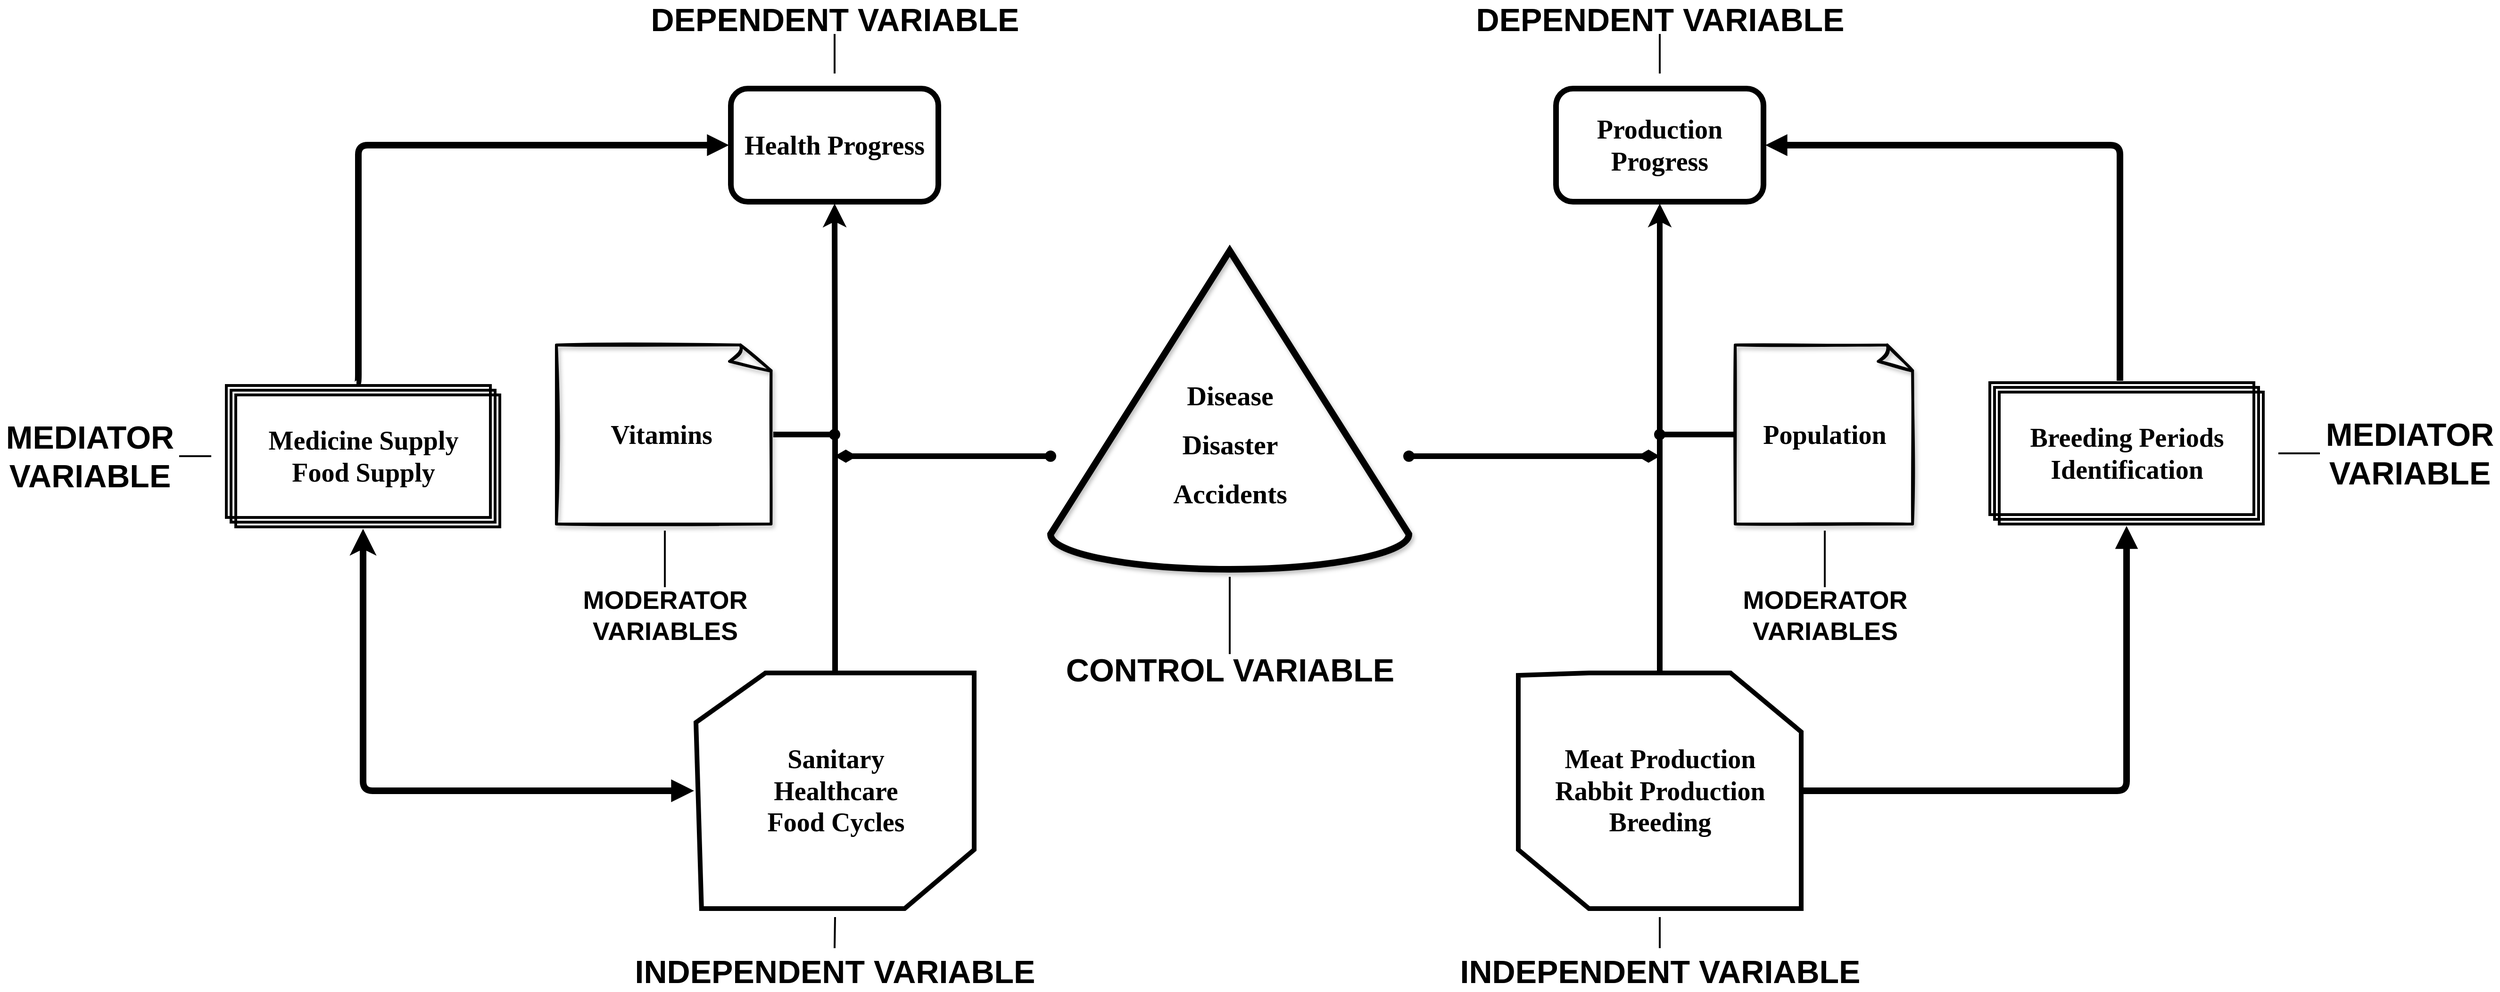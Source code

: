 <mxfile version="18.1.3" type="github">
  <diagram id="5zACA7rvERgF-gTNpysh" name="Page-1">
    <mxGraphModel dx="3816" dy="1540" grid="1" gridSize="10" guides="1" tooltips="1" connect="1" arrows="1" fold="1" page="1" pageScale="1" pageWidth="850" pageHeight="1100" math="0" shadow="0">
      <root>
        <mxCell id="0" />
        <mxCell id="1" parent="0" />
        <mxCell id="t7S9JoXh1MYTAIhFtJRv-27" style="edgeStyle=orthogonalEdgeStyle;rounded=0;orthogonalLoop=1;jettySize=auto;html=1;entryX=0.5;entryY=1;entryDx=0;entryDy=0;fontFamily=Verdana;fontSize=22;fontColor=#000000;strokeWidth=6;startArrow=none;startFill=0;" parent="1" source="t7S9JoXh1MYTAIhFtJRv-15" target="t7S9JoXh1MYTAIhFtJRv-12" edge="1">
          <mxGeometry relative="1" as="geometry" />
        </mxCell>
        <mxCell id="t7S9JoXh1MYTAIhFtJRv-24" style="edgeStyle=orthogonalEdgeStyle;rounded=0;orthogonalLoop=1;jettySize=auto;html=1;fontFamily=Verdana;fontSize=22;fontColor=#000000;strokeWidth=6;" parent="1" source="t7S9JoXh1MYTAIhFtJRv-14" target="t7S9JoXh1MYTAIhFtJRv-10" edge="1">
          <mxGeometry relative="1" as="geometry" />
        </mxCell>
        <mxCell id="t7S9JoXh1MYTAIhFtJRv-10" value="Health Progress" style="rounded=1;fillColor=none;fontFamily=Lucida Console;textDirection=ltr;labelBorderColor=none;strokeWidth=6;perimeterSpacing=2;fontStyle=1;fontColor=#000000;horizontal=1;whiteSpace=wrap;html=1;spacingLeft=0;fontSize=28;" parent="1" vertex="1">
          <mxGeometry x="315" y="108" width="220" height="120" as="geometry" />
        </mxCell>
        <mxCell id="t7S9JoXh1MYTAIhFtJRv-12" value="Production Progress" style="rounded=1;fillColor=none;fontFamily=Lucida Console;textDirection=ltr;labelBorderColor=none;strokeWidth=6;perimeterSpacing=2;fontStyle=1;fontColor=#000000;horizontal=1;whiteSpace=wrap;html=1;spacingLeft=0;fontSize=28;" parent="1" vertex="1">
          <mxGeometry x="1190" y="108" width="220" height="120" as="geometry" />
        </mxCell>
        <mxCell id="t7S9JoXh1MYTAIhFtJRv-13" value="&lt;p style=&quot;line-height: 0.8; font-size: 29px;&quot;&gt;&lt;br style=&quot;font-size: 29px;&quot;&gt;&lt;/p&gt;&lt;p style=&quot;line-height: 0.8; font-size: 29px;&quot;&gt;Disease&lt;/p&gt;&lt;p style=&quot;line-height: 0.8; font-size: 29px;&quot;&gt;Disaster&lt;/p&gt;&lt;p style=&quot;line-height: 0.8; font-size: 29px;&quot;&gt;Accidents&lt;/p&gt;" style="verticalLabelPosition=middle;verticalAlign=middle;html=1;shape=mxgraph.basic.cone2;dx=0.5;dy=0.89;shadow=1;labelBorderColor=none;fontFamily=Verdana;fontSize=29;strokeWidth=7;fillColor=none;labelPosition=center;align=center;strokeColor=#000000;sketch=0;spacingTop=21;fontStyle=1" parent="1" vertex="1">
          <mxGeometry x="654" y="280" width="380" height="338" as="geometry" />
        </mxCell>
        <mxCell id="t7S9JoXh1MYTAIhFtJRv-28" style="edgeStyle=orthogonalEdgeStyle;rounded=1;orthogonalLoop=1;jettySize=auto;html=1;fontFamily=Verdana;fontSize=22;fontColor=#000000;startArrow=block;startFill=1;strokeWidth=7;" parent="1" source="t7S9JoXh1MYTAIhFtJRv-14" target="t7S9JoXh1MYTAIhFtJRv-18" edge="1">
          <mxGeometry relative="1" as="geometry" />
        </mxCell>
        <mxCell id="t7S9JoXh1MYTAIhFtJRv-14" value="Sanitary&lt;br style=&quot;font-size: 28px;&quot;&gt;Healthcare&lt;br style=&quot;font-size: 28px;&quot;&gt;Food Cycles" style="verticalLabelPosition=middle;verticalAlign=middle;html=1;shape=mxgraph.basic.polygon;polyCoords=[[0.25,0],[0.75,0],[1,0],[1,0.75],[0.75,1],[0.25,1],[0.02,1],[0,0.21]];polyline=0;shadow=0;labelBorderColor=none;sketch=0;fontFamily=Verdana;fontSize=28;strokeWidth=5;fillColor=none;gradientDirection=north;perimeterSpacing=2;labelPosition=center;align=center;strokeColor=#000000;fontStyle=1" parent="1" vertex="1">
          <mxGeometry x="278" y="728" width="295" height="250" as="geometry" />
        </mxCell>
        <mxCell id="t7S9JoXh1MYTAIhFtJRv-32" style="edgeStyle=orthogonalEdgeStyle;rounded=1;jumpStyle=none;orthogonalLoop=1;jettySize=auto;html=1;fontFamily=Verdana;fontSize=22;fontColor=#000000;startArrow=none;startFill=0;endArrow=block;endFill=1;strokeWidth=7;" parent="1" source="t7S9JoXh1MYTAIhFtJRv-15" target="t7S9JoXh1MYTAIhFtJRv-20" edge="1">
          <mxGeometry relative="1" as="geometry" />
        </mxCell>
        <mxCell id="t7S9JoXh1MYTAIhFtJRv-15" value="Meat Production&lt;br style=&quot;font-size: 28px;&quot;&gt;Rabbit Production&lt;br style=&quot;font-size: 28px;&quot;&gt;Breeding" style="verticalLabelPosition=middle;verticalAlign=middle;html=1;shape=mxgraph.basic.polygon;polyCoords=[[0.25,0],[0.75,0],[1,0.25],[1,1],[0.75,1],[0.25,1],[0,0.75],[0,0.01]];polyline=0;shadow=0;labelBorderColor=none;sketch=0;fontFamily=Verdana;fontSize=28;strokeWidth=5;fillColor=none;gradientDirection=north;perimeterSpacing=2;labelPosition=center;align=center;strokeColor=#000000;fontStyle=1" parent="1" vertex="1">
          <mxGeometry x="1150" y="728" width="300" height="250" as="geometry" />
        </mxCell>
        <mxCell id="CrJ710fClTEGVoiu3OIX-33" style="edgeStyle=orthogonalEdgeStyle;rounded=1;jumpStyle=line;orthogonalLoop=1;jettySize=auto;html=1;exitX=0;exitY=0;exitDx=140;exitDy=0;exitPerimeter=0;entryX=0;entryY=0.5;entryDx=0;entryDy=0;fontSize=28;startArrow=none;startFill=0;endArrow=block;endFill=1;endSize=5;sourcePerimeterSpacing=2;targetPerimeterSpacing=8;strokeColor=default;strokeWidth=7;" edge="1" parent="1" source="t7S9JoXh1MYTAIhFtJRv-18" target="t7S9JoXh1MYTAIhFtJRv-10">
          <mxGeometry relative="1" as="geometry">
            <Array as="points">
              <mxPoint x="-80" y="421" />
              <mxPoint x="-80" y="168" />
            </Array>
          </mxGeometry>
        </mxCell>
        <mxCell id="t7S9JoXh1MYTAIhFtJRv-18" value="&lt;font face=&quot;Verdana&quot; style=&quot;font-size: 28px;&quot;&gt;Medicine Supply&lt;br style=&quot;font-size: 28px;&quot;&gt;Food Supply&lt;br style=&quot;font-size: 28px;&quot;&gt;&lt;/font&gt;" style="verticalLabelPosition=middle;verticalAlign=middle;html=1;shape=mxgraph.basic.layered_rect;dx=10;outlineConnect=0;labelBorderColor=none;fontFamily=Lucida Console;fontSize=28;strokeWidth=3;fillColor=none;strokeColor=#000000;labelPosition=center;align=center;textDirection=ltr;fontStyle=1;perimeterSpacing=2;shadow=0;" parent="1" vertex="1">
          <mxGeometry x="-220" y="423" width="290" height="150" as="geometry" />
        </mxCell>
        <mxCell id="CrJ710fClTEGVoiu3OIX-32" style="edgeStyle=orthogonalEdgeStyle;rounded=1;jumpStyle=line;orthogonalLoop=1;jettySize=auto;html=1;exitX=0;exitY=0;exitDx=140;exitDy=0;exitPerimeter=0;entryX=1;entryY=0.5;entryDx=0;entryDy=0;fontSize=28;startArrow=none;startFill=0;endArrow=block;endFill=1;endSize=5;sourcePerimeterSpacing=2;targetPerimeterSpacing=8;strokeColor=default;strokeWidth=7;" edge="1" parent="1" source="t7S9JoXh1MYTAIhFtJRv-20" target="t7S9JoXh1MYTAIhFtJRv-12">
          <mxGeometry relative="1" as="geometry">
            <Array as="points">
              <mxPoint x="1788" y="168" />
            </Array>
          </mxGeometry>
        </mxCell>
        <mxCell id="t7S9JoXh1MYTAIhFtJRv-20" value="&lt;font face=&quot;Verdana&quot; style=&quot;font-size: 28px;&quot;&gt;Breeding Periods&lt;br style=&quot;font-size: 28px;&quot;&gt;Identification&lt;/font&gt;" style="verticalLabelPosition=middle;verticalAlign=middle;html=1;shape=mxgraph.basic.layered_rect;dx=10;outlineConnect=0;labelBorderColor=none;fontFamily=Lucida Console;fontSize=28;strokeWidth=3;fillColor=none;strokeColor=#000000;labelPosition=center;align=center;textDirection=ltr;fontStyle=1;perimeterSpacing=2;shadow=0;" parent="1" vertex="1">
          <mxGeometry x="1650" y="420" width="290" height="150" as="geometry" />
        </mxCell>
        <mxCell id="k6L96q4ZSMTeBTEij7J7-2" style="edgeStyle=orthogonalEdgeStyle;rounded=0;orthogonalLoop=1;jettySize=auto;html=1;endArrow=oval;endFill=1;strokeWidth=6;" parent="1" source="t7S9JoXh1MYTAIhFtJRv-21" edge="1">
          <mxGeometry relative="1" as="geometry">
            <mxPoint x="1300" y="475" as="targetPoint" />
          </mxGeometry>
        </mxCell>
        <mxCell id="t7S9JoXh1MYTAIhFtJRv-21" value="Population" style="whiteSpace=wrap;html=1;shape=mxgraph.basic.document;shadow=1;labelBorderColor=none;sketch=1;fontFamily=Verdana;fontSize=28;fontColor=#000000;strokeWidth=3;fillColor=none;gradientColor=#ffffff;fontStyle=1" parent="1" vertex="1">
          <mxGeometry x="1380" y="380" width="190" height="190" as="geometry" />
        </mxCell>
        <mxCell id="k6L96q4ZSMTeBTEij7J7-3" style="edgeStyle=orthogonalEdgeStyle;rounded=0;orthogonalLoop=1;jettySize=auto;html=1;endArrow=oval;endFill=1;strokeWidth=6;" parent="1" source="t7S9JoXh1MYTAIhFtJRv-22" edge="1">
          <mxGeometry relative="1" as="geometry">
            <mxPoint x="425" y="475" as="targetPoint" />
            <mxPoint x="300" y="475" as="sourcePoint" />
          </mxGeometry>
        </mxCell>
        <mxCell id="t7S9JoXh1MYTAIhFtJRv-22" value="Vitamins&amp;nbsp;" style="whiteSpace=wrap;html=1;shape=mxgraph.basic.document;shadow=1;labelBorderColor=none;sketch=1;fontFamily=Verdana;fontSize=28;fontColor=#000000;strokeWidth=3;fillColor=none;gradientColor=#ffffff;fontStyle=1" parent="1" vertex="1">
          <mxGeometry x="130" y="380" width="230" height="190" as="geometry" />
        </mxCell>
        <mxCell id="t7S9JoXh1MYTAIhFtJRv-26" style="edgeStyle=orthogonalEdgeStyle;rounded=0;orthogonalLoop=1;jettySize=auto;html=1;fontFamily=Verdana;fontSize=22;fontColor=#000000;startArrow=oval;startFill=1;endArrow=diamondThin;endFill=1;strokeWidth=6;" parent="1" source="t7S9JoXh1MYTAIhFtJRv-13" edge="1">
          <mxGeometry relative="1" as="geometry">
            <mxPoint x="1300" y="498" as="targetPoint" />
            <Array as="points">
              <mxPoint x="1090" y="498" />
              <mxPoint x="1090" y="498" />
            </Array>
          </mxGeometry>
        </mxCell>
        <mxCell id="t7S9JoXh1MYTAIhFtJRv-25" style="edgeStyle=orthogonalEdgeStyle;rounded=0;orthogonalLoop=1;jettySize=auto;html=1;fontFamily=Verdana;fontSize=22;fontColor=#000000;jumpStyle=none;startArrow=oval;startFill=1;endArrow=diamondThin;endFill=1;strokeWidth=6;" parent="1" source="t7S9JoXh1MYTAIhFtJRv-13" edge="1">
          <mxGeometry relative="1" as="geometry">
            <mxPoint x="425" y="498" as="targetPoint" />
            <mxPoint x="690" y="498" as="sourcePoint" />
            <Array as="points">
              <mxPoint x="600" y="498" />
              <mxPoint x="600" y="498" />
            </Array>
          </mxGeometry>
        </mxCell>
        <mxCell id="CrJ710fClTEGVoiu3OIX-30" value="" style="edgeStyle=orthogonalEdgeStyle;rounded=1;jumpStyle=line;orthogonalLoop=1;jettySize=auto;html=1;fontSize=28;startArrow=none;startFill=0;endArrow=none;endFill=0;endSize=5;sourcePerimeterSpacing=2;targetPerimeterSpacing=8;strokeColor=default;strokeWidth=2;" edge="1" parent="1" source="CrJ710fClTEGVoiu3OIX-1" target="t7S9JoXh1MYTAIhFtJRv-13">
          <mxGeometry relative="1" as="geometry" />
        </mxCell>
        <mxCell id="CrJ710fClTEGVoiu3OIX-1" value="&lt;font style=&quot;font-size: 34px;&quot;&gt;CONTROL VARIABLE&lt;/font&gt;" style="text;html=1;resizable=0;autosize=1;align=center;verticalAlign=middle;points=[];fillColor=none;strokeColor=none;rounded=0;fontStyle=1" vertex="1" parent="1">
          <mxGeometry x="664" y="710" width="360" height="30" as="geometry" />
        </mxCell>
        <mxCell id="CrJ710fClTEGVoiu3OIX-14" value="" style="edgeStyle=orthogonalEdgeStyle;rounded=1;jumpStyle=line;orthogonalLoop=1;jettySize=auto;html=1;fontSize=27;startArrow=none;startFill=0;endArrow=none;endFill=0;endSize=11;sourcePerimeterSpacing=0;targetPerimeterSpacing=14;strokeColor=default;strokeWidth=2;" edge="1" parent="1" source="CrJ710fClTEGVoiu3OIX-2" target="t7S9JoXh1MYTAIhFtJRv-10">
          <mxGeometry relative="1" as="geometry" />
        </mxCell>
        <mxCell id="CrJ710fClTEGVoiu3OIX-2" value="&lt;span style=&quot;font-size: 34px;&quot;&gt;DEPENDENT VARIABLE&lt;/span&gt;" style="text;html=1;resizable=0;autosize=1;align=center;verticalAlign=middle;points=[];fillColor=none;strokeColor=none;rounded=0;fontStyle=1" vertex="1" parent="1">
          <mxGeometry x="220" y="20" width="410" height="30" as="geometry" />
        </mxCell>
        <mxCell id="CrJ710fClTEGVoiu3OIX-26" value="" style="edgeStyle=orthogonalEdgeStyle;rounded=1;jumpStyle=line;orthogonalLoop=1;jettySize=auto;html=1;fontSize=27;startArrow=none;startFill=0;endArrow=none;endFill=0;endSize=11;sourcePerimeterSpacing=0;targetPerimeterSpacing=14;strokeColor=default;strokeWidth=2;" edge="1" parent="1" source="CrJ710fClTEGVoiu3OIX-3" target="t7S9JoXh1MYTAIhFtJRv-12">
          <mxGeometry relative="1" as="geometry" />
        </mxCell>
        <mxCell id="CrJ710fClTEGVoiu3OIX-3" value="&lt;span style=&quot;font-size: 34px;&quot;&gt;DEPENDENT VARIABLE&lt;/span&gt;" style="text;html=1;resizable=0;autosize=1;align=center;verticalAlign=middle;points=[];fillColor=none;strokeColor=none;rounded=0;fontStyle=1" vertex="1" parent="1">
          <mxGeometry x="1095" y="20" width="410" height="30" as="geometry" />
        </mxCell>
        <mxCell id="CrJ710fClTEGVoiu3OIX-28" value="" style="edgeStyle=orthogonalEdgeStyle;rounded=1;jumpStyle=line;orthogonalLoop=1;jettySize=auto;html=1;fontSize=27;startArrow=none;startFill=0;endArrow=none;endFill=0;endSize=11;sourcePerimeterSpacing=10;targetPerimeterSpacing=7;strokeColor=default;strokeWidth=2;" edge="1" parent="1" source="CrJ710fClTEGVoiu3OIX-4" target="t7S9JoXh1MYTAIhFtJRv-14">
          <mxGeometry relative="1" as="geometry" />
        </mxCell>
        <mxCell id="CrJ710fClTEGVoiu3OIX-4" value="&lt;span style=&quot;font-size: 34px;&quot;&gt;INDEPENDENT VARIABLE&lt;/span&gt;" style="text;html=1;resizable=0;autosize=1;align=center;verticalAlign=middle;points=[];fillColor=none;strokeColor=none;rounded=0;fontStyle=1" vertex="1" parent="1">
          <mxGeometry x="205" y="1030" width="440" height="30" as="geometry" />
        </mxCell>
        <mxCell id="CrJ710fClTEGVoiu3OIX-29" value="" style="edgeStyle=orthogonalEdgeStyle;rounded=1;jumpStyle=line;orthogonalLoop=1;jettySize=auto;html=1;fontSize=27;startArrow=none;startFill=0;endArrow=none;endFill=0;endSize=11;sourcePerimeterSpacing=10;targetPerimeterSpacing=7;strokeColor=default;strokeWidth=2;" edge="1" parent="1" source="CrJ710fClTEGVoiu3OIX-5" target="t7S9JoXh1MYTAIhFtJRv-15">
          <mxGeometry relative="1" as="geometry" />
        </mxCell>
        <mxCell id="CrJ710fClTEGVoiu3OIX-5" value="&lt;span style=&quot;font-size: 34px;&quot;&gt;INDEPENDENT VARIABLE&lt;/span&gt;" style="text;html=1;resizable=0;autosize=1;align=center;verticalAlign=middle;points=[];fillColor=none;strokeColor=none;rounded=0;fontStyle=1" vertex="1" parent="1">
          <mxGeometry x="1080" y="1030" width="440" height="30" as="geometry" />
        </mxCell>
        <mxCell id="CrJ710fClTEGVoiu3OIX-16" value="" style="edgeStyle=orthogonalEdgeStyle;rounded=1;jumpStyle=line;orthogonalLoop=1;jettySize=auto;html=1;fontSize=27;startArrow=none;startFill=0;endArrow=none;endFill=0;endSize=11;sourcePerimeterSpacing=0;targetPerimeterSpacing=14;strokeColor=default;strokeWidth=2;" edge="1" parent="1" source="CrJ710fClTEGVoiu3OIX-6" target="t7S9JoXh1MYTAIhFtJRv-18">
          <mxGeometry relative="1" as="geometry" />
        </mxCell>
        <mxCell id="CrJ710fClTEGVoiu3OIX-6" value="&lt;span style=&quot;font-size: 34px;&quot;&gt;MEDIATOR &lt;br&gt;VARIABLE&lt;/span&gt;" style="text;html=1;resizable=0;autosize=1;align=center;verticalAlign=middle;points=[];fillColor=none;strokeColor=none;rounded=0;fontStyle=1" vertex="1" parent="1">
          <mxGeometry x="-460" y="473" width="190" height="50" as="geometry" />
        </mxCell>
        <mxCell id="CrJ710fClTEGVoiu3OIX-19" value="" style="edgeStyle=orthogonalEdgeStyle;rounded=1;jumpStyle=line;orthogonalLoop=1;jettySize=auto;html=1;fontSize=27;startArrow=none;startFill=0;endArrow=none;endFill=0;endSize=11;sourcePerimeterSpacing=0;targetPerimeterSpacing=14;strokeColor=default;strokeWidth=2;" edge="1" parent="1" source="CrJ710fClTEGVoiu3OIX-7" target="t7S9JoXh1MYTAIhFtJRv-20">
          <mxGeometry relative="1" as="geometry" />
        </mxCell>
        <mxCell id="CrJ710fClTEGVoiu3OIX-7" value="&lt;span style=&quot;font-size: 34px;&quot;&gt;MEDIATOR &lt;br&gt;VARIABLE&lt;/span&gt;" style="text;html=1;resizable=0;autosize=1;align=center;verticalAlign=middle;points=[];fillColor=none;strokeColor=none;rounded=0;fontStyle=1" vertex="1" parent="1">
          <mxGeometry x="2000" y="470" width="190" height="50" as="geometry" />
        </mxCell>
        <mxCell id="CrJ710fClTEGVoiu3OIX-17" value="" style="edgeStyle=orthogonalEdgeStyle;rounded=1;jumpStyle=line;orthogonalLoop=1;jettySize=auto;html=1;fontSize=27;startArrow=none;startFill=0;endArrow=none;endFill=0;endSize=11;sourcePerimeterSpacing=10;targetPerimeterSpacing=7;strokeColor=default;strokeWidth=2;" edge="1" parent="1" source="CrJ710fClTEGVoiu3OIX-8" target="t7S9JoXh1MYTAIhFtJRv-22">
          <mxGeometry relative="1" as="geometry" />
        </mxCell>
        <mxCell id="CrJ710fClTEGVoiu3OIX-8" value="&lt;span style=&quot;font-size: 27px;&quot;&gt;MODERATOR &lt;br&gt;VARIABLES&lt;/span&gt;" style="text;html=1;resizable=0;autosize=1;align=center;verticalAlign=middle;points=[];fillColor=none;strokeColor=none;rounded=0;fontStyle=1" vertex="1" parent="1">
          <mxGeometry x="150" y="647" width="190" height="40" as="geometry" />
        </mxCell>
        <mxCell id="CrJ710fClTEGVoiu3OIX-27" value="" style="edgeStyle=orthogonalEdgeStyle;rounded=1;jumpStyle=line;orthogonalLoop=1;jettySize=auto;html=1;fontSize=27;startArrow=none;startFill=0;endArrow=none;endFill=0;endSize=11;sourcePerimeterSpacing=10;targetPerimeterSpacing=7;strokeColor=default;strokeWidth=2;" edge="1" parent="1" source="CrJ710fClTEGVoiu3OIX-9" target="t7S9JoXh1MYTAIhFtJRv-21">
          <mxGeometry relative="1" as="geometry" />
        </mxCell>
        <mxCell id="CrJ710fClTEGVoiu3OIX-9" value="&lt;span style=&quot;font-size: 27px;&quot;&gt;MODERATOR &lt;br&gt;VARIABLES&lt;/span&gt;" style="text;html=1;resizable=0;autosize=1;align=center;verticalAlign=middle;points=[];fillColor=none;strokeColor=none;rounded=0;fontStyle=1" vertex="1" parent="1">
          <mxGeometry x="1380" y="647" width="190" height="40" as="geometry" />
        </mxCell>
      </root>
    </mxGraphModel>
  </diagram>
</mxfile>
